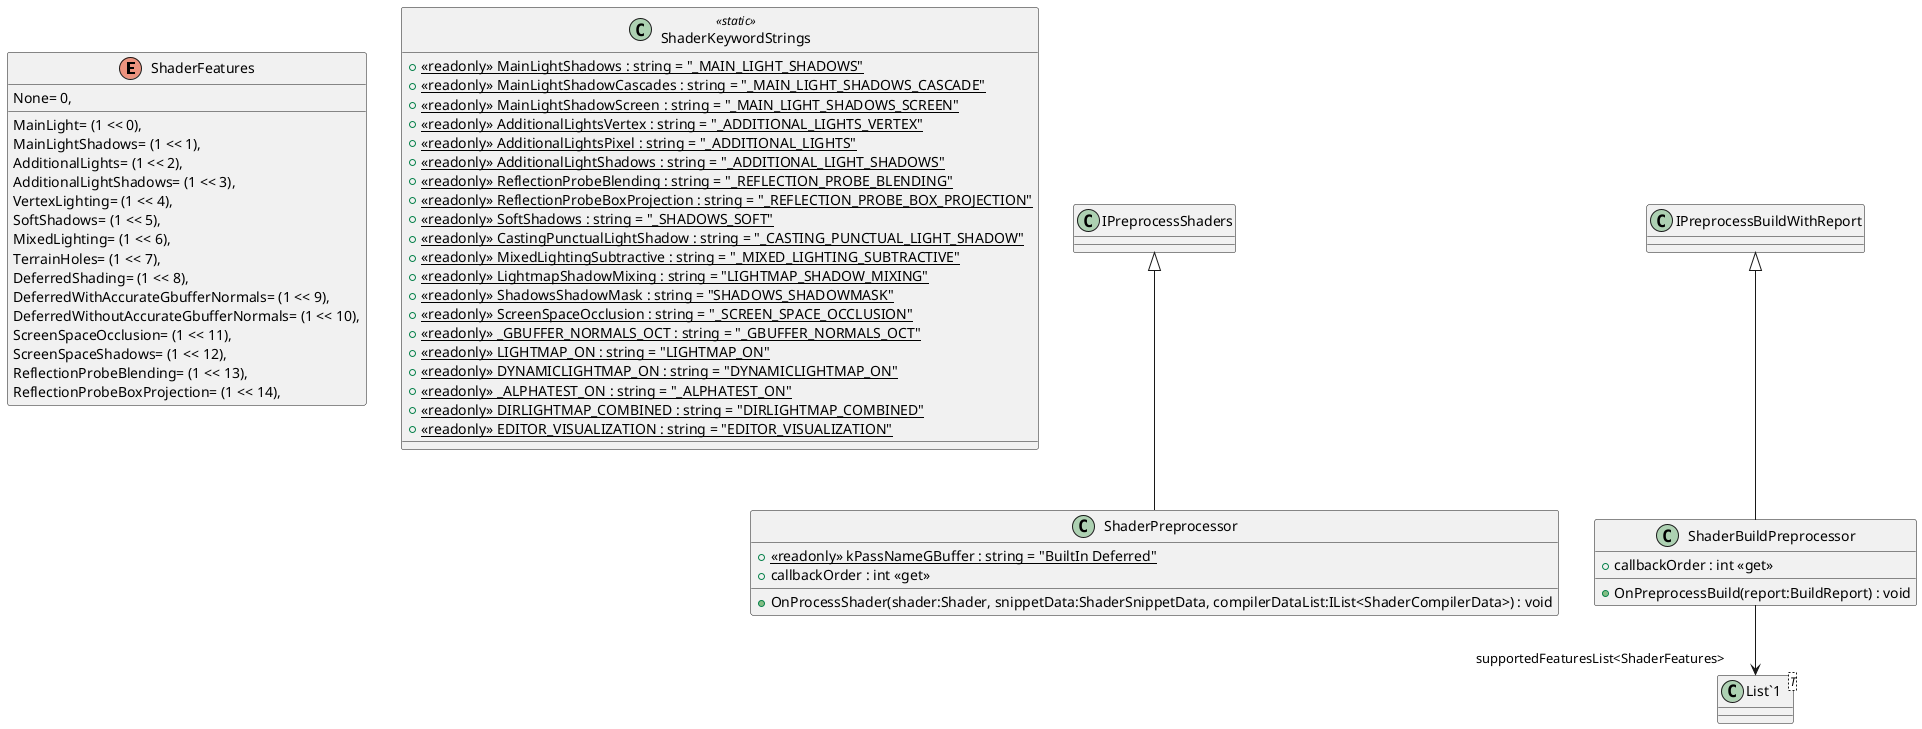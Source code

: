 @startuml
enum ShaderFeatures {
    None= 0,
    MainLight= (1 << 0),
    MainLightShadows= (1 << 1),
    AdditionalLights= (1 << 2),
    AdditionalLightShadows= (1 << 3),
    VertexLighting= (1 << 4),
    SoftShadows= (1 << 5),
    MixedLighting= (1 << 6),
    TerrainHoles= (1 << 7),
    DeferredShading= (1 << 8),
    DeferredWithAccurateGbufferNormals= (1 << 9),
    DeferredWithoutAccurateGbufferNormals= (1 << 10),
    ScreenSpaceOcclusion= (1 << 11),
    ScreenSpaceShadows= (1 << 12),
    ReflectionProbeBlending= (1 << 13),
    ReflectionProbeBoxProjection= (1 << 14),
}
class ShaderKeywordStrings <<static>> {
    + {static} <<readonly>> MainLightShadows : string = "_MAIN_LIGHT_SHADOWS"
    + {static} <<readonly>> MainLightShadowCascades : string = "_MAIN_LIGHT_SHADOWS_CASCADE"
    + {static} <<readonly>> MainLightShadowScreen : string = "_MAIN_LIGHT_SHADOWS_SCREEN"
    + {static} <<readonly>> AdditionalLightsVertex : string = "_ADDITIONAL_LIGHTS_VERTEX"
    + {static} <<readonly>> AdditionalLightsPixel : string = "_ADDITIONAL_LIGHTS"
    + {static} <<readonly>> AdditionalLightShadows : string = "_ADDITIONAL_LIGHT_SHADOWS"
    + {static} <<readonly>> ReflectionProbeBlending : string = "_REFLECTION_PROBE_BLENDING"
    + {static} <<readonly>> ReflectionProbeBoxProjection : string = "_REFLECTION_PROBE_BOX_PROJECTION"
    + {static} <<readonly>> SoftShadows : string = "_SHADOWS_SOFT"
    + {static} <<readonly>> CastingPunctualLightShadow : string = "_CASTING_PUNCTUAL_LIGHT_SHADOW"
    + {static} <<readonly>> MixedLightingSubtractive : string = "_MIXED_LIGHTING_SUBTRACTIVE"
    + {static} <<readonly>> LightmapShadowMixing : string = "LIGHTMAP_SHADOW_MIXING"
    + {static} <<readonly>> ShadowsShadowMask : string = "SHADOWS_SHADOWMASK"
    + {static} <<readonly>> ScreenSpaceOcclusion : string = "_SCREEN_SPACE_OCCLUSION"
    + {static} <<readonly>> _GBUFFER_NORMALS_OCT : string = "_GBUFFER_NORMALS_OCT"
    + {static} <<readonly>> LIGHTMAP_ON : string = "LIGHTMAP_ON"
    + {static} <<readonly>> DYNAMICLIGHTMAP_ON : string = "DYNAMICLIGHTMAP_ON"
    + {static} <<readonly>> _ALPHATEST_ON : string = "_ALPHATEST_ON"
    + {static} <<readonly>> DIRLIGHTMAP_COMBINED : string = "DIRLIGHTMAP_COMBINED"
    + {static} <<readonly>> EDITOR_VISUALIZATION : string = "EDITOR_VISUALIZATION"
}
class ShaderPreprocessor {
    + {static} <<readonly>> kPassNameGBuffer : string = "BuiltIn Deferred"
    + callbackOrder : int <<get>>
    + OnProcessShader(shader:Shader, snippetData:ShaderSnippetData, compilerDataList:IList<ShaderCompilerData>) : void
}
class ShaderBuildPreprocessor {
    + callbackOrder : int <<get>>
    + OnPreprocessBuild(report:BuildReport) : void
}
class "List`1"<T> {
}
IPreprocessShaders <|-- ShaderPreprocessor
IPreprocessBuildWithReport <|-- ShaderBuildPreprocessor
ShaderBuildPreprocessor --> "supportedFeaturesList<ShaderFeatures>" "List`1"
@enduml
